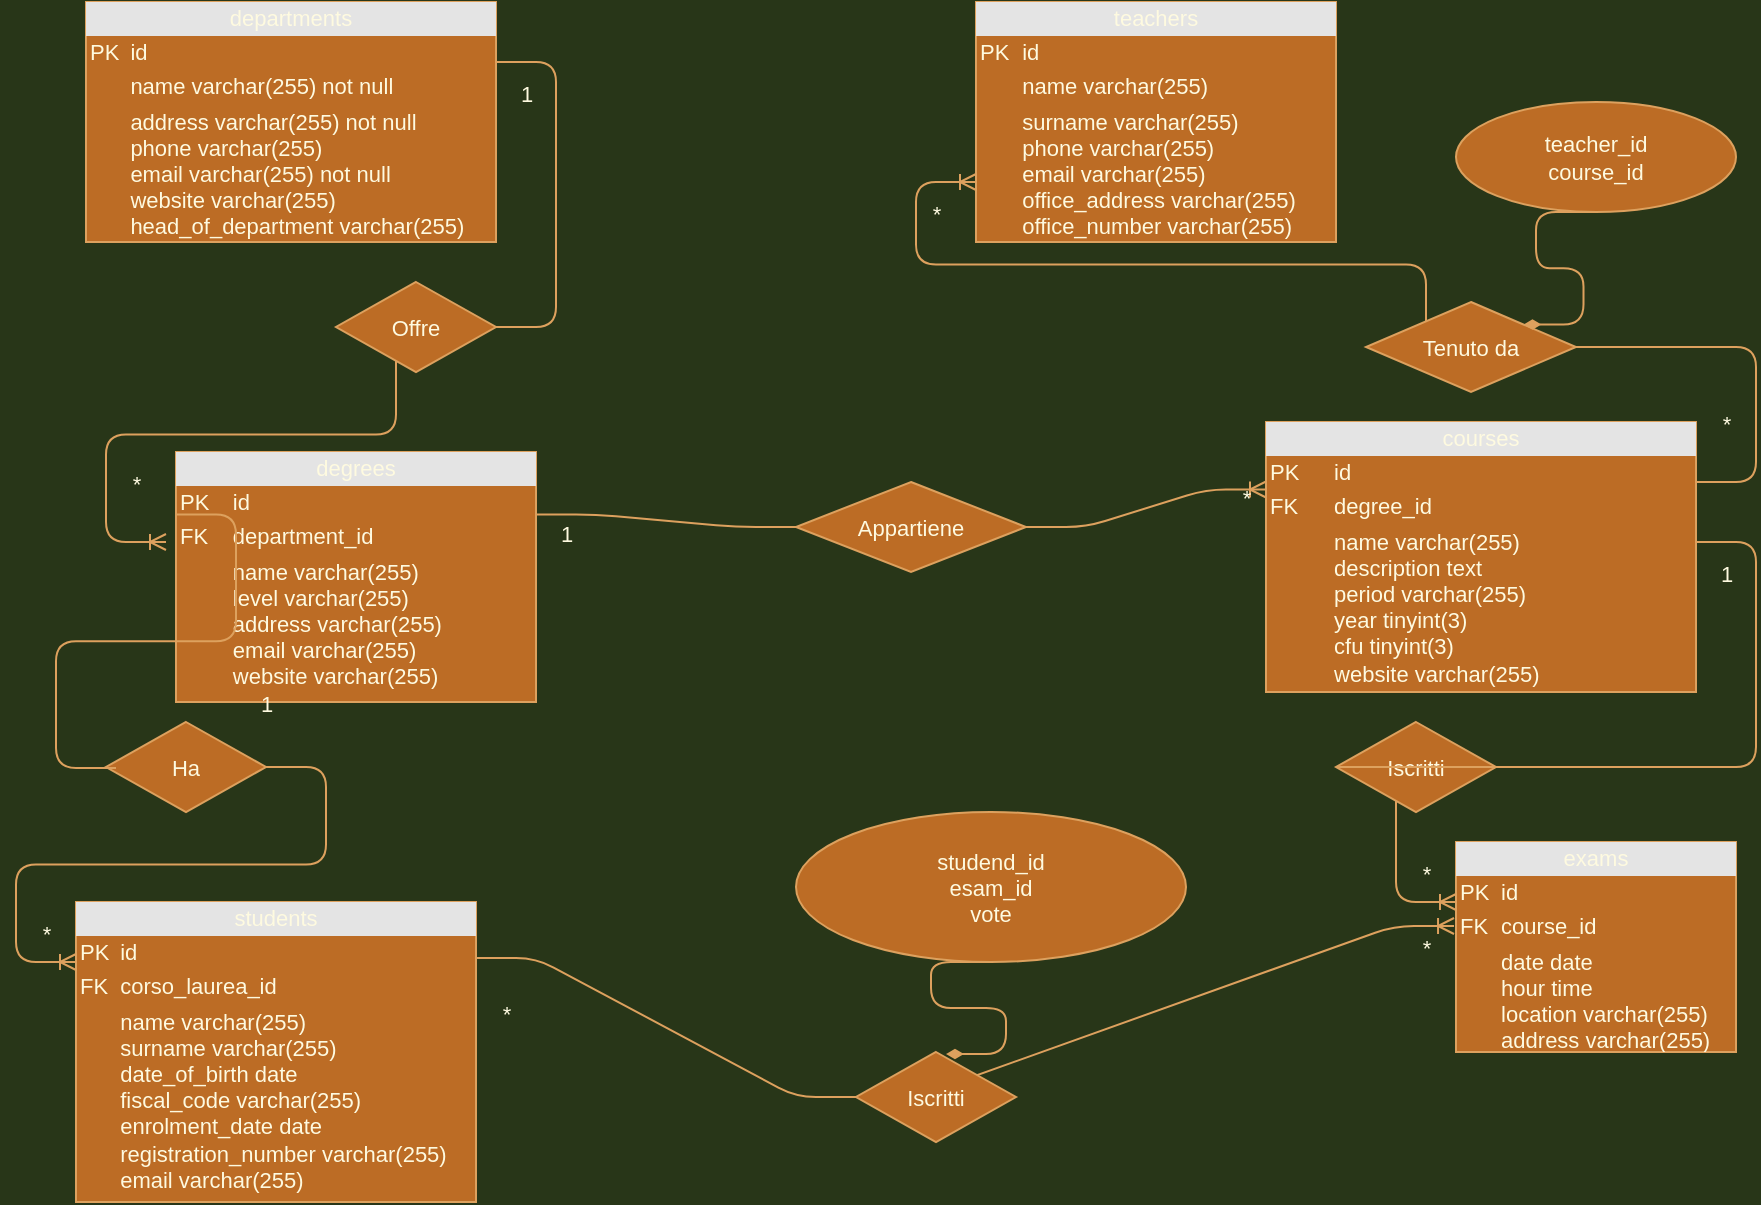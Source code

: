 <mxfile version="16.4.0" type="device"><diagram name="Page-1" id="a7904f86-f2b4-8e86-fa97-74104820619b"><mxGraphModel dx="1102" dy="1025" grid="1" gridSize="15" guides="1" tooltips="1" connect="1" arrows="1" fold="1" page="1" pageScale="1" pageWidth="1100" pageHeight="850" background="#283618" math="0" shadow="0"><root><mxCell id="0"/><mxCell id="1" parent="0"/><mxCell id="9dMuLnbiIaYsMs9DFA0e-4" style="edgeStyle=entityRelationEdgeStyle;rounded=1;sketch=0;orthogonalLoop=1;jettySize=auto;html=1;fontSize=11;fontColor=#FEFAE0;endArrow=ERoneToMany;endFill=0;strokeColor=#DDA15E;fillColor=#BC6C25;startArrow=none;exitX=0;exitY=0.5;exitDx=0;exitDy=0;" parent="1" edge="1" source="9dMuLnbiIaYsMs9DFA0e-12"><mxGeometry relative="1" as="geometry"><mxPoint x="130" y="345" as="targetPoint"/><mxPoint x="265" y="238" as="sourcePoint"/></mxGeometry></mxCell><mxCell id="9dMuLnbiIaYsMs9DFA0e-1" value="&lt;div style=&quot;text-align: center; box-sizing: border-box; width: 100%; background: rgb(228, 228, 228); padding: 2px; font-size: 11px;&quot;&gt;&lt;font style=&quot;font-size: 11px;&quot;&gt;departments&lt;/font&gt;&lt;/div&gt;&lt;table style=&quot;width: 100%; font-size: 11px;&quot; cellpadding=&quot;2&quot; cellspacing=&quot;0&quot;&gt;&lt;tbody style=&quot;font-size: 11px;&quot;&gt;&lt;tr style=&quot;font-size: 11px;&quot;&gt;&lt;td style=&quot;font-size: 11px;&quot;&gt;PK&lt;/td&gt;&lt;td style=&quot;font-size: 11px;&quot;&gt;id&lt;/td&gt;&lt;/tr&gt;&lt;tr style=&quot;font-size: 11px;&quot;&gt;&lt;td style=&quot;font-size: 11px;&quot;&gt;&lt;br style=&quot;font-size: 11px;&quot;&gt;&lt;/td&gt;&lt;td style=&quot;font-size: 11px;&quot;&gt;name varchar(255) not null&lt;/td&gt;&lt;/tr&gt;&lt;tr style=&quot;font-size: 11px;&quot;&gt;&lt;td style=&quot;font-size: 11px;&quot;&gt;&lt;br style=&quot;font-size: 11px;&quot;&gt;&lt;/td&gt;&lt;td style=&quot;font-size: 11px;&quot;&gt;address varchar(255) not null&lt;br style=&quot;font-size: 11px;&quot;&gt;phone varchar(255)&lt;br style=&quot;font-size: 11px;&quot;&gt;email varchar(255) not null&lt;br style=&quot;font-size: 11px;&quot;&gt;website varchar(255)&lt;br style=&quot;font-size: 11px;&quot;&gt;head_of_department varchar(255)&lt;/td&gt;&lt;/tr&gt;&lt;/tbody&gt;&lt;/table&gt;" style="verticalAlign=top;align=left;overflow=fill;html=1;rounded=0;sketch=0;fontColor=#FEFAE0;strokeColor=#DDA15E;fillColor=#BC6C25;fontSize=11;" parent="1" vertex="1"><mxGeometry x="90" y="75" width="205" height="120" as="geometry"/></mxCell><mxCell id="9dMuLnbiIaYsMs9DFA0e-3" value="&lt;div style=&quot;text-align: center ; box-sizing: border-box ; width: 100% ; background: rgb(228 , 228 , 228) ; padding: 2px ; font-size: 11px&quot;&gt;&lt;font style=&quot;font-size: 11px&quot;&gt;degrees&lt;/font&gt;&lt;/div&gt;&lt;table style=&quot;width: 100% ; font-size: 11px&quot; cellpadding=&quot;2&quot; cellspacing=&quot;0&quot;&gt;&lt;tbody style=&quot;font-size: 11px&quot;&gt;&lt;tr style=&quot;font-size: 11px&quot;&gt;&lt;td style=&quot;font-size: 11px&quot;&gt;PK&lt;/td&gt;&lt;td style=&quot;font-size: 11px&quot;&gt;id&lt;/td&gt;&lt;/tr&gt;&lt;tr style=&quot;font-size: 11px&quot;&gt;&lt;td style=&quot;font-size: 11px&quot;&gt;FK&lt;/td&gt;&lt;td style=&quot;font-size: 11px&quot;&gt;department_id&lt;/td&gt;&lt;/tr&gt;&lt;tr style=&quot;font-size: 11px&quot;&gt;&lt;td style=&quot;font-size: 11px&quot;&gt;&lt;/td&gt;&lt;td style=&quot;font-size: 11px&quot;&gt;name varchar(255)&lt;br&gt;level varchar(255)&lt;br&gt;address varchar(255)&lt;br&gt;email varchar(255)&lt;br&gt;website varchar(255)&lt;/td&gt;&lt;/tr&gt;&lt;/tbody&gt;&lt;/table&gt;" style="verticalAlign=top;align=left;overflow=fill;html=1;rounded=0;sketch=0;fontColor=#FEFAE0;strokeColor=#DDA15E;fillColor=#BC6C25;fontSize=11;" parent="1" vertex="1"><mxGeometry x="135" y="300" width="180" height="125" as="geometry"/></mxCell><mxCell id="9dMuLnbiIaYsMs9DFA0e-5" value="*" style="text;html=1;align=center;verticalAlign=middle;resizable=0;points=[];autosize=1;strokeColor=none;fillColor=none;fontSize=11;fontColor=#FEFAE0;" parent="1" vertex="1"><mxGeometry x="100" y="308" width="30" height="15" as="geometry"/></mxCell><mxCell id="9dMuLnbiIaYsMs9DFA0e-6" value="1" style="text;html=1;align=center;verticalAlign=middle;resizable=0;points=[];autosize=1;strokeColor=none;fillColor=none;fontSize=11;fontColor=#FEFAE0;" parent="1" vertex="1"><mxGeometry x="295" y="113" width="30" height="15" as="geometry"/></mxCell><mxCell id="9dMuLnbiIaYsMs9DFA0e-10" style="edgeStyle=entityRelationEdgeStyle;rounded=1;sketch=0;orthogonalLoop=1;jettySize=auto;html=1;fontSize=11;fontColor=#FEFAE0;endArrow=ERoneToMany;endFill=0;strokeColor=#DDA15E;fillColor=#BC6C25;exitX=1;exitY=0.5;exitDx=0;exitDy=0;startArrow=none;entryX=0;entryY=0.25;entryDx=0;entryDy=0;" parent="1" source="9dMuLnbiIaYsMs9DFA0e-11" edge="1" target="9dMuLnbiIaYsMs9DFA0e-19"><mxGeometry relative="1" as="geometry"><mxPoint x="685" y="330" as="targetPoint"/><mxPoint x="325" y="335" as="sourcePoint"/></mxGeometry></mxCell><mxCell id="9dMuLnbiIaYsMs9DFA0e-12" value="&lt;font style=&quot;font-size: 11px;&quot;&gt;Offre&lt;/font&gt;" style="rhombus;whiteSpace=wrap;html=1;rounded=0;sketch=0;fontSize=11;fontColor=#FEFAE0;strokeColor=#DDA15E;fillColor=#BC6C25;" parent="1" vertex="1"><mxGeometry x="215" y="215" width="80" height="45" as="geometry"/></mxCell><mxCell id="9dMuLnbiIaYsMs9DFA0e-13" value="" style="edgeStyle=entityRelationEdgeStyle;rounded=1;sketch=0;orthogonalLoop=1;jettySize=auto;html=1;fontSize=11;fontColor=#FEFAE0;endArrow=none;endFill=0;strokeColor=#DDA15E;fillColor=#BC6C25;exitX=1;exitY=0.25;exitDx=0;exitDy=0;" parent="1" source="9dMuLnbiIaYsMs9DFA0e-1" target="9dMuLnbiIaYsMs9DFA0e-12" edge="1"><mxGeometry relative="1" as="geometry"><mxPoint x="130" y="345" as="targetPoint"/><mxPoint x="295" y="90" as="sourcePoint"/></mxGeometry></mxCell><mxCell id="9dMuLnbiIaYsMs9DFA0e-15" value="1" style="text;html=1;align=center;verticalAlign=middle;resizable=0;points=[];autosize=1;strokeColor=none;fillColor=none;fontSize=11;fontColor=#FEFAE0;" parent="1" vertex="1"><mxGeometry x="315" y="333" width="30" height="15" as="geometry"/></mxCell><mxCell id="9dMuLnbiIaYsMs9DFA0e-17" value="*" style="text;html=1;align=center;verticalAlign=middle;resizable=0;points=[];autosize=1;strokeColor=none;fillColor=none;fontSize=11;fontColor=#FEFAE0;" parent="1" vertex="1"><mxGeometry x="655" y="315" width="30" height="15" as="geometry"/></mxCell><mxCell id="9dMuLnbiIaYsMs9DFA0e-19" value="&lt;div style=&quot;text-align: center ; box-sizing: border-box ; width: 100% ; background: rgb(228 , 228 , 228) ; padding: 2px ; font-size: 11px&quot;&gt;&lt;font style=&quot;font-size: 11px&quot;&gt;courses&lt;/font&gt;&lt;/div&gt;&lt;table style=&quot;width: 100% ; font-size: 11px&quot; cellpadding=&quot;2&quot; cellspacing=&quot;0&quot;&gt;&lt;tbody style=&quot;font-size: 11px&quot;&gt;&lt;tr style=&quot;font-size: 11px&quot;&gt;&lt;td style=&quot;font-size: 11px&quot;&gt;PK&lt;/td&gt;&lt;td style=&quot;font-size: 11px&quot;&gt;id&lt;/td&gt;&lt;/tr&gt;&lt;tr style=&quot;font-size: 11px&quot;&gt;&lt;td style=&quot;font-size: 11px&quot;&gt;FK&lt;/td&gt;&lt;td style=&quot;font-size: 11px&quot;&gt;degree_id&lt;/td&gt;&lt;/tr&gt;&lt;tr style=&quot;font-size: 11px&quot;&gt;&lt;td style=&quot;font-size: 11px&quot;&gt;&lt;/td&gt;&lt;td style=&quot;font-size: 11px&quot;&gt;name varchar(255)&lt;br&gt;description text&lt;br&gt;period varchar(255)&lt;br&gt;year tinyint(3)&lt;br&gt;cfu tinyint(3)&lt;br&gt;website varchar(255)&lt;/td&gt;&lt;/tr&gt;&lt;/tbody&gt;&lt;/table&gt;" style="verticalAlign=top;align=left;overflow=fill;html=1;rounded=0;sketch=0;fontColor=#FEFAE0;strokeColor=#DDA15E;fillColor=#BC6C25;fontSize=11;" parent="1" vertex="1"><mxGeometry x="680" y="285" width="215" height="135" as="geometry"/></mxCell><mxCell id="9dMuLnbiIaYsMs9DFA0e-25" style="edgeStyle=entityRelationEdgeStyle;rounded=1;sketch=0;orthogonalLoop=1;jettySize=auto;html=1;fontSize=11;fontColor=#FEFAE0;endArrow=ERoneToMany;endFill=0;strokeColor=#DDA15E;fillColor=#BC6C25;startArrow=none;exitX=1;exitY=0.5;exitDx=0;exitDy=0;" parent="1" source="9dMuLnbiIaYsMs9DFA0e-26" edge="1"><mxGeometry relative="1" as="geometry"><mxPoint x="85" y="555" as="targetPoint"/></mxGeometry></mxCell><mxCell id="9dMuLnbiIaYsMs9DFA0e-26" value="&lt;font style=&quot;font-size: 11px;&quot;&gt;Ha&lt;/font&gt;" style="rhombus;whiteSpace=wrap;html=1;rounded=0;sketch=0;fontSize=11;fontColor=#FEFAE0;strokeColor=#DDA15E;fillColor=#BC6C25;" parent="1" vertex="1"><mxGeometry x="100" y="435" width="80" height="45" as="geometry"/></mxCell><mxCell id="9dMuLnbiIaYsMs9DFA0e-27" value="" style="edgeStyle=entityRelationEdgeStyle;rounded=1;sketch=0;orthogonalLoop=1;jettySize=auto;html=1;fontSize=11;fontColor=#FEFAE0;endArrow=none;endFill=0;strokeColor=#DDA15E;fillColor=#BC6C25;exitX=0;exitY=0.25;exitDx=0;exitDy=0;" parent="1" source="9dMuLnbiIaYsMs9DFA0e-3" edge="1"><mxGeometry relative="1" as="geometry"><mxPoint x="105" y="458" as="targetPoint"/><mxPoint x="30" y="326" as="sourcePoint"/></mxGeometry></mxCell><mxCell id="9dMuLnbiIaYsMs9DFA0e-28" value="&lt;div style=&quot;text-align: center ; box-sizing: border-box ; width: 100% ; background: rgb(228 , 228 , 228) ; padding: 2px ; font-size: 11px&quot;&gt;&lt;font style=&quot;font-size: 11px&quot;&gt;students&lt;/font&gt;&lt;/div&gt;&lt;table style=&quot;width: 100% ; font-size: 11px&quot; cellpadding=&quot;2&quot; cellspacing=&quot;0&quot;&gt;&lt;tbody style=&quot;font-size: 11px&quot;&gt;&lt;tr style=&quot;font-size: 11px&quot;&gt;&lt;td style=&quot;font-size: 11px&quot;&gt;PK&lt;/td&gt;&lt;td style=&quot;font-size: 11px&quot;&gt;id&lt;br style=&quot;font-size: 11px&quot;&gt;&lt;/td&gt;&lt;/tr&gt;&lt;tr style=&quot;font-size: 11px&quot;&gt;&lt;td style=&quot;font-size: 11px&quot;&gt;FK&lt;/td&gt;&lt;td style=&quot;font-size: 11px&quot;&gt;corso_laurea_id&lt;/td&gt;&lt;/tr&gt;&lt;tr style=&quot;font-size: 11px&quot;&gt;&lt;td style=&quot;font-size: 11px&quot;&gt;&lt;/td&gt;&lt;td style=&quot;font-size: 11px&quot;&gt;name varchar(255)&lt;br style=&quot;font-size: 11px&quot;&gt;surname varchar(255)&lt;br style=&quot;font-size: 11px&quot;&gt;date_of_birth date&lt;br style=&quot;font-size: 11px&quot;&gt;fiscal_code varchar(255)&lt;br style=&quot;font-size: 11px&quot;&gt;enrolment_date date&lt;br&gt;registration_number varchar(255)&lt;br&gt;email varchar(255)&lt;br style=&quot;font-size: 11px&quot;&gt;&lt;br style=&quot;font-size: 11px&quot;&gt;&lt;/td&gt;&lt;/tr&gt;&lt;/tbody&gt;&lt;/table&gt;" style="verticalAlign=top;align=left;overflow=fill;html=1;rounded=0;sketch=0;fontColor=#FEFAE0;strokeColor=#DDA15E;fillColor=#BC6C25;fontSize=11;" parent="1" vertex="1"><mxGeometry x="85" y="525" width="200" height="150" as="geometry"/></mxCell><mxCell id="9dMuLnbiIaYsMs9DFA0e-29" value="*" style="text;html=1;align=center;verticalAlign=middle;resizable=0;points=[];autosize=1;strokeColor=none;fillColor=none;fontSize=11;fontColor=#FEFAE0;" parent="1" vertex="1"><mxGeometry x="55" y="533" width="30" height="15" as="geometry"/></mxCell><mxCell id="9dMuLnbiIaYsMs9DFA0e-30" value="1" style="text;html=1;align=center;verticalAlign=middle;resizable=0;points=[];autosize=1;strokeColor=none;fillColor=none;fontSize=11;fontColor=#FEFAE0;" parent="1" vertex="1"><mxGeometry x="165" y="418" width="30" height="15" as="geometry"/></mxCell><mxCell id="9dMuLnbiIaYsMs9DFA0e-31" value="&lt;div style=&quot;text-align: center ; box-sizing: border-box ; width: 100% ; background: rgb(228 , 228 , 228) ; padding: 2px ; font-size: 11px&quot;&gt;&lt;font style=&quot;font-size: 11px&quot;&gt;exams&lt;/font&gt;&lt;/div&gt;&lt;table style=&quot;width: 100% ; font-size: 11px&quot; cellpadding=&quot;2&quot; cellspacing=&quot;0&quot;&gt;&lt;tbody style=&quot;font-size: 11px&quot;&gt;&lt;tr style=&quot;font-size: 11px&quot;&gt;&lt;td style=&quot;font-size: 11px&quot;&gt;PK&lt;/td&gt;&lt;td style=&quot;font-size: 11px&quot;&gt;id&lt;/td&gt;&lt;/tr&gt;&lt;tr style=&quot;font-size: 11px&quot;&gt;&lt;td style=&quot;font-size: 11px&quot;&gt;FK&lt;/td&gt;&lt;td style=&quot;font-size: 11px&quot;&gt;course_id&lt;/td&gt;&lt;/tr&gt;&lt;tr style=&quot;font-size: 11px&quot;&gt;&lt;td style=&quot;font-size: 11px&quot;&gt;&lt;/td&gt;&lt;td style=&quot;font-size: 11px&quot;&gt;date date&lt;br style=&quot;font-size: 11px&quot;&gt;hour time&lt;br&gt;location varchar(255)&lt;br&gt;address varchar(255)&lt;/td&gt;&lt;/tr&gt;&lt;/tbody&gt;&lt;/table&gt;" style="verticalAlign=top;align=left;overflow=fill;html=1;rounded=0;sketch=0;fontColor=#FEFAE0;strokeColor=#DDA15E;fillColor=#BC6C25;fontSize=11;" parent="1" vertex="1"><mxGeometry x="775" y="495" width="140" height="105" as="geometry"/></mxCell><mxCell id="9dMuLnbiIaYsMs9DFA0e-32" style="edgeStyle=entityRelationEdgeStyle;rounded=1;sketch=0;orthogonalLoop=1;jettySize=auto;html=1;fontSize=11;fontColor=#FEFAE0;endArrow=ERoneToMany;endFill=0;strokeColor=#DDA15E;fillColor=#BC6C25;startArrow=none;exitX=0;exitY=0.5;exitDx=0;exitDy=0;entryX=-0.007;entryY=0.4;entryDx=0;entryDy=0;entryPerimeter=0;" parent="1" source="9dMuLnbiIaYsMs9DFA0e-33" target="9dMuLnbiIaYsMs9DFA0e-31" edge="1"><mxGeometry relative="1" as="geometry"><mxPoint x="435" y="720" as="targetPoint"/></mxGeometry></mxCell><mxCell id="9dMuLnbiIaYsMs9DFA0e-33" value="&lt;font style=&quot;font-size: 11px;&quot;&gt;Iscritti&lt;/font&gt;" style="rhombus;whiteSpace=wrap;html=1;rounded=0;sketch=0;fontSize=11;fontColor=#FEFAE0;strokeColor=#DDA15E;fillColor=#BC6C25;" parent="1" vertex="1"><mxGeometry x="475" y="600" width="80" height="45" as="geometry"/></mxCell><mxCell id="9dMuLnbiIaYsMs9DFA0e-34" value="" style="edgeStyle=entityRelationEdgeStyle;rounded=1;sketch=0;orthogonalLoop=1;jettySize=auto;html=1;fontSize=11;fontColor=#FEFAE0;endArrow=none;endFill=0;strokeColor=#DDA15E;fillColor=#BC6C25;exitX=1;exitY=0.187;exitDx=0;exitDy=0;entryX=0;entryY=0.5;entryDx=0;entryDy=0;exitPerimeter=0;" parent="1" source="9dMuLnbiIaYsMs9DFA0e-28" target="9dMuLnbiIaYsMs9DFA0e-33" edge="1"><mxGeometry relative="1" as="geometry"><mxPoint x="435" y="810" as="targetPoint"/><mxPoint x="570" y="540" as="sourcePoint"/></mxGeometry></mxCell><mxCell id="9dMuLnbiIaYsMs9DFA0e-35" value="1" style="text;html=1;align=center;verticalAlign=middle;resizable=0;points=[];autosize=1;strokeColor=none;fillColor=none;fontSize=11;fontColor=#FEFAE0;" parent="1" vertex="1"><mxGeometry x="895" y="353" width="30" height="15" as="geometry"/></mxCell><mxCell id="9dMuLnbiIaYsMs9DFA0e-36" value="*" style="text;html=1;align=center;verticalAlign=middle;resizable=0;points=[];autosize=1;strokeColor=none;fillColor=none;fontSize=11;fontColor=#FEFAE0;" parent="1" vertex="1"><mxGeometry x="745" y="503" width="30" height="15" as="geometry"/></mxCell><mxCell id="9dMuLnbiIaYsMs9DFA0e-37" style="edgeStyle=entityRelationEdgeStyle;rounded=1;sketch=0;orthogonalLoop=1;jettySize=auto;html=1;entryX=0.5;entryY=1;entryDx=0;entryDy=0;fontSize=11;fontColor=#FEFAE0;startArrow=diamondThin;startFill=1;endArrow=none;endFill=0;strokeColor=#DDA15E;fillColor=#BC6C25;" parent="1" target="9dMuLnbiIaYsMs9DFA0e-38" edge="1"><mxGeometry relative="1" as="geometry"><mxPoint x="520" y="601" as="sourcePoint"/></mxGeometry></mxCell><mxCell id="9dMuLnbiIaYsMs9DFA0e-38" value="studend_id&lt;br style=&quot;font-size: 11px&quot;&gt;esam_id&lt;br style=&quot;font-size: 11px&quot;&gt;vote" style="ellipse;whiteSpace=wrap;html=1;rounded=0;sketch=0;fontSize=11;fontColor=#FEFAE0;strokeColor=#DDA15E;fillColor=#BC6C25;" parent="1" vertex="1"><mxGeometry x="445" y="480" width="195" height="75" as="geometry"/></mxCell><mxCell id="9dMuLnbiIaYsMs9DFA0e-40" style="edgeStyle=entityRelationEdgeStyle;rounded=1;sketch=0;orthogonalLoop=1;jettySize=auto;html=1;fontSize=11;fontColor=#FEFAE0;endArrow=ERoneToMany;endFill=0;strokeColor=#DDA15E;fillColor=#BC6C25;startArrow=none;exitX=0;exitY=0.5;exitDx=0;exitDy=0;" parent="1" source="9dMuLnbiIaYsMs9DFA0e-41" edge="1"><mxGeometry relative="1" as="geometry"><mxPoint x="775" y="525" as="targetPoint"/></mxGeometry></mxCell><mxCell id="9dMuLnbiIaYsMs9DFA0e-41" value="&lt;font style=&quot;font-size: 11px;&quot;&gt;Iscritti&lt;/font&gt;" style="rhombus;whiteSpace=wrap;html=1;rounded=0;sketch=0;fontSize=11;fontColor=#FEFAE0;strokeColor=#DDA15E;fillColor=#BC6C25;" parent="1" vertex="1"><mxGeometry x="715" y="435" width="80" height="45" as="geometry"/></mxCell><mxCell id="9dMuLnbiIaYsMs9DFA0e-42" value="" style="edgeStyle=entityRelationEdgeStyle;rounded=1;sketch=0;orthogonalLoop=1;jettySize=auto;html=1;fontSize=11;fontColor=#FEFAE0;endArrow=none;endFill=0;strokeColor=#DDA15E;fillColor=#BC6C25;entryX=0;entryY=0.5;entryDx=0;entryDy=0;" parent="1" target="9dMuLnbiIaYsMs9DFA0e-41" edge="1"><mxGeometry relative="1" as="geometry"><mxPoint x="675" y="645" as="targetPoint"/><mxPoint x="895" y="345" as="sourcePoint"/></mxGeometry></mxCell><mxCell id="9dMuLnbiIaYsMs9DFA0e-44" value="*" style="text;html=1;align=center;verticalAlign=middle;resizable=0;points=[];autosize=1;strokeColor=none;fillColor=none;fontSize=11;fontColor=#FEFAE0;" parent="1" vertex="1"><mxGeometry x="745" y="540" width="30" height="15" as="geometry"/></mxCell><mxCell id="9dMuLnbiIaYsMs9DFA0e-45" value="*" style="text;html=1;align=center;verticalAlign=middle;resizable=0;points=[];autosize=1;strokeColor=none;fillColor=none;fontSize=11;fontColor=#FEFAE0;" parent="1" vertex="1"><mxGeometry x="285" y="573" width="30" height="15" as="geometry"/></mxCell><mxCell id="9dMuLnbiIaYsMs9DFA0e-47" style="edgeStyle=entityRelationEdgeStyle;rounded=1;sketch=0;orthogonalLoop=1;jettySize=auto;html=1;fontSize=11;fontColor=#FEFAE0;endArrow=ERoneToMany;endFill=0;strokeColor=#DDA15E;fillColor=#BC6C25;startArrow=none;exitX=0;exitY=0.5;exitDx=0;exitDy=0;" parent="1" source="9dMuLnbiIaYsMs9DFA0e-48" edge="1"><mxGeometry relative="1" as="geometry"><mxPoint x="535" y="165" as="targetPoint"/></mxGeometry></mxCell><mxCell id="9dMuLnbiIaYsMs9DFA0e-48" value="&lt;span style=&quot;font-size: 11px;&quot;&gt;Tenuto da&lt;/span&gt;" style="rhombus;whiteSpace=wrap;html=1;rounded=0;sketch=0;fontSize=11;fontColor=#FEFAE0;strokeColor=#DDA15E;fillColor=#BC6C25;" parent="1" vertex="1"><mxGeometry x="730" y="225" width="105" height="45" as="geometry"/></mxCell><mxCell id="9dMuLnbiIaYsMs9DFA0e-49" value="" style="edgeStyle=entityRelationEdgeStyle;rounded=1;sketch=0;orthogonalLoop=1;jettySize=auto;html=1;fontSize=11;fontColor=#FEFAE0;endArrow=none;endFill=0;strokeColor=#DDA15E;fillColor=#BC6C25;entryX=1;entryY=0.5;entryDx=0;entryDy=0;" parent="1" target="9dMuLnbiIaYsMs9DFA0e-48" edge="1"><mxGeometry relative="1" as="geometry"><mxPoint x="585" y="420" as="targetPoint"/><mxPoint x="895" y="315" as="sourcePoint"/></mxGeometry></mxCell><mxCell id="9dMuLnbiIaYsMs9DFA0e-50" value="&lt;div style=&quot;text-align: center ; box-sizing: border-box ; width: 100% ; background: rgb(228 , 228 , 228) ; padding: 2px ; font-size: 11px&quot;&gt;&lt;font style=&quot;font-size: 11px&quot;&gt;teachers&lt;/font&gt;&lt;/div&gt;&lt;table style=&quot;width: 100% ; font-size: 11px&quot; cellpadding=&quot;2&quot; cellspacing=&quot;0&quot;&gt;&lt;tbody style=&quot;font-size: 11px&quot;&gt;&lt;tr style=&quot;font-size: 11px&quot;&gt;&lt;td style=&quot;font-size: 11px&quot;&gt;PK&lt;/td&gt;&lt;td style=&quot;font-size: 11px&quot;&gt;id&lt;/td&gt;&lt;/tr&gt;&lt;tr style=&quot;font-size: 11px&quot;&gt;&lt;td style=&quot;font-size: 11px&quot;&gt;&lt;br style=&quot;font-size: 11px&quot;&gt;&lt;/td&gt;&lt;td style=&quot;font-size: 11px&quot;&gt;name varchar(255)&lt;/td&gt;&lt;/tr&gt;&lt;tr style=&quot;font-size: 11px&quot;&gt;&lt;td style=&quot;font-size: 11px&quot;&gt;&lt;br style=&quot;font-size: 11px&quot;&gt;&lt;/td&gt;&lt;td style=&quot;font-size: 11px&quot;&gt;surname varchar(255)&lt;br style=&quot;font-size: 11px&quot;&gt;phone varchar(255)&lt;br style=&quot;font-size: 11px&quot;&gt;email varchar(255)&lt;br&gt;office_address varchar(255)&lt;br&gt;office_number varchar(255)&lt;/td&gt;&lt;/tr&gt;&lt;/tbody&gt;&lt;/table&gt;" style="verticalAlign=top;align=left;overflow=fill;html=1;rounded=0;sketch=0;fontColor=#FEFAE0;strokeColor=#DDA15E;fillColor=#BC6C25;fontSize=11;" parent="1" vertex="1"><mxGeometry x="535" y="75" width="180" height="120" as="geometry"/></mxCell><mxCell id="9dMuLnbiIaYsMs9DFA0e-51" value="*" style="text;html=1;align=center;verticalAlign=middle;resizable=0;points=[];autosize=1;strokeColor=none;fillColor=none;fontSize=11;fontColor=#FEFAE0;" parent="1" vertex="1"><mxGeometry x="895" y="278" width="30" height="15" as="geometry"/></mxCell><mxCell id="9dMuLnbiIaYsMs9DFA0e-53" value="*" style="text;html=1;align=center;verticalAlign=middle;resizable=0;points=[];autosize=1;strokeColor=none;fillColor=none;fontSize=11;fontColor=#FEFAE0;" parent="1" vertex="1"><mxGeometry x="500" y="173" width="30" height="15" as="geometry"/></mxCell><mxCell id="9dMuLnbiIaYsMs9DFA0e-57" style="edgeStyle=entityRelationEdgeStyle;rounded=1;sketch=0;orthogonalLoop=1;jettySize=auto;html=1;entryX=0.5;entryY=1;entryDx=0;entryDy=0;fontSize=11;fontColor=#FEFAE0;startArrow=diamondThin;startFill=1;endArrow=none;endFill=0;strokeColor=#DDA15E;fillColor=#BC6C25;exitX=1;exitY=0;exitDx=0;exitDy=0;" parent="1" source="9dMuLnbiIaYsMs9DFA0e-48" target="9dMuLnbiIaYsMs9DFA0e-58" edge="1"><mxGeometry relative="1" as="geometry"><mxPoint x="800" y="227.5" as="sourcePoint"/></mxGeometry></mxCell><mxCell id="9dMuLnbiIaYsMs9DFA0e-58" value="teacher_id&lt;br style=&quot;font-size: 11px&quot;&gt;course_id" style="ellipse;whiteSpace=wrap;html=1;rounded=0;sketch=0;fontSize=11;fontColor=#FEFAE0;strokeColor=#DDA15E;fillColor=#BC6C25;" parent="1" vertex="1"><mxGeometry x="775" y="125" width="140" height="55" as="geometry"/></mxCell><mxCell id="9dMuLnbiIaYsMs9DFA0e-11" value="&lt;font style=&quot;font-size: 11px;&quot;&gt;Appartiene&lt;/font&gt;" style="rhombus;whiteSpace=wrap;html=1;rounded=0;sketch=0;fontSize=11;fontColor=#FEFAE0;strokeColor=#DDA15E;fillColor=#BC6C25;" parent="1" vertex="1"><mxGeometry x="445" y="315" width="115" height="45" as="geometry"/></mxCell><mxCell id="R04yBYhe1qOX_9r1LlNr-3" value="" style="edgeStyle=entityRelationEdgeStyle;rounded=1;sketch=0;orthogonalLoop=1;jettySize=auto;html=1;fontSize=11;fontColor=#FEFAE0;endArrow=none;endFill=0;strokeColor=#DDA15E;fillColor=#BC6C25;exitX=1;exitY=0.25;exitDx=0;exitDy=0;" parent="1" source="9dMuLnbiIaYsMs9DFA0e-3" target="9dMuLnbiIaYsMs9DFA0e-11" edge="1"><mxGeometry relative="1" as="geometry"><mxPoint x="685" y="330" as="targetPoint"/><mxPoint x="315" y="340" as="sourcePoint"/></mxGeometry></mxCell></root></mxGraphModel></diagram></mxfile>